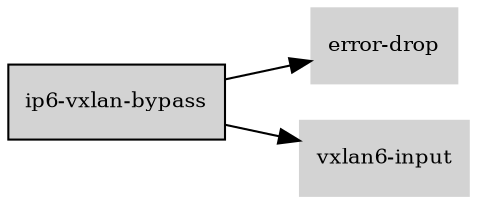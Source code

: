 digraph "ip6_vxlan_bypass_subgraph" {
  rankdir=LR;
  node [shape=box, style=filled, fontsize=10, color=lightgray, fontcolor=black, fillcolor=lightgray];
  "ip6-vxlan-bypass" [color=black, fontcolor=black, fillcolor=lightgray];
  edge [fontsize=8];
  "ip6-vxlan-bypass" -> "error-drop";
  "ip6-vxlan-bypass" -> "vxlan6-input";
}
